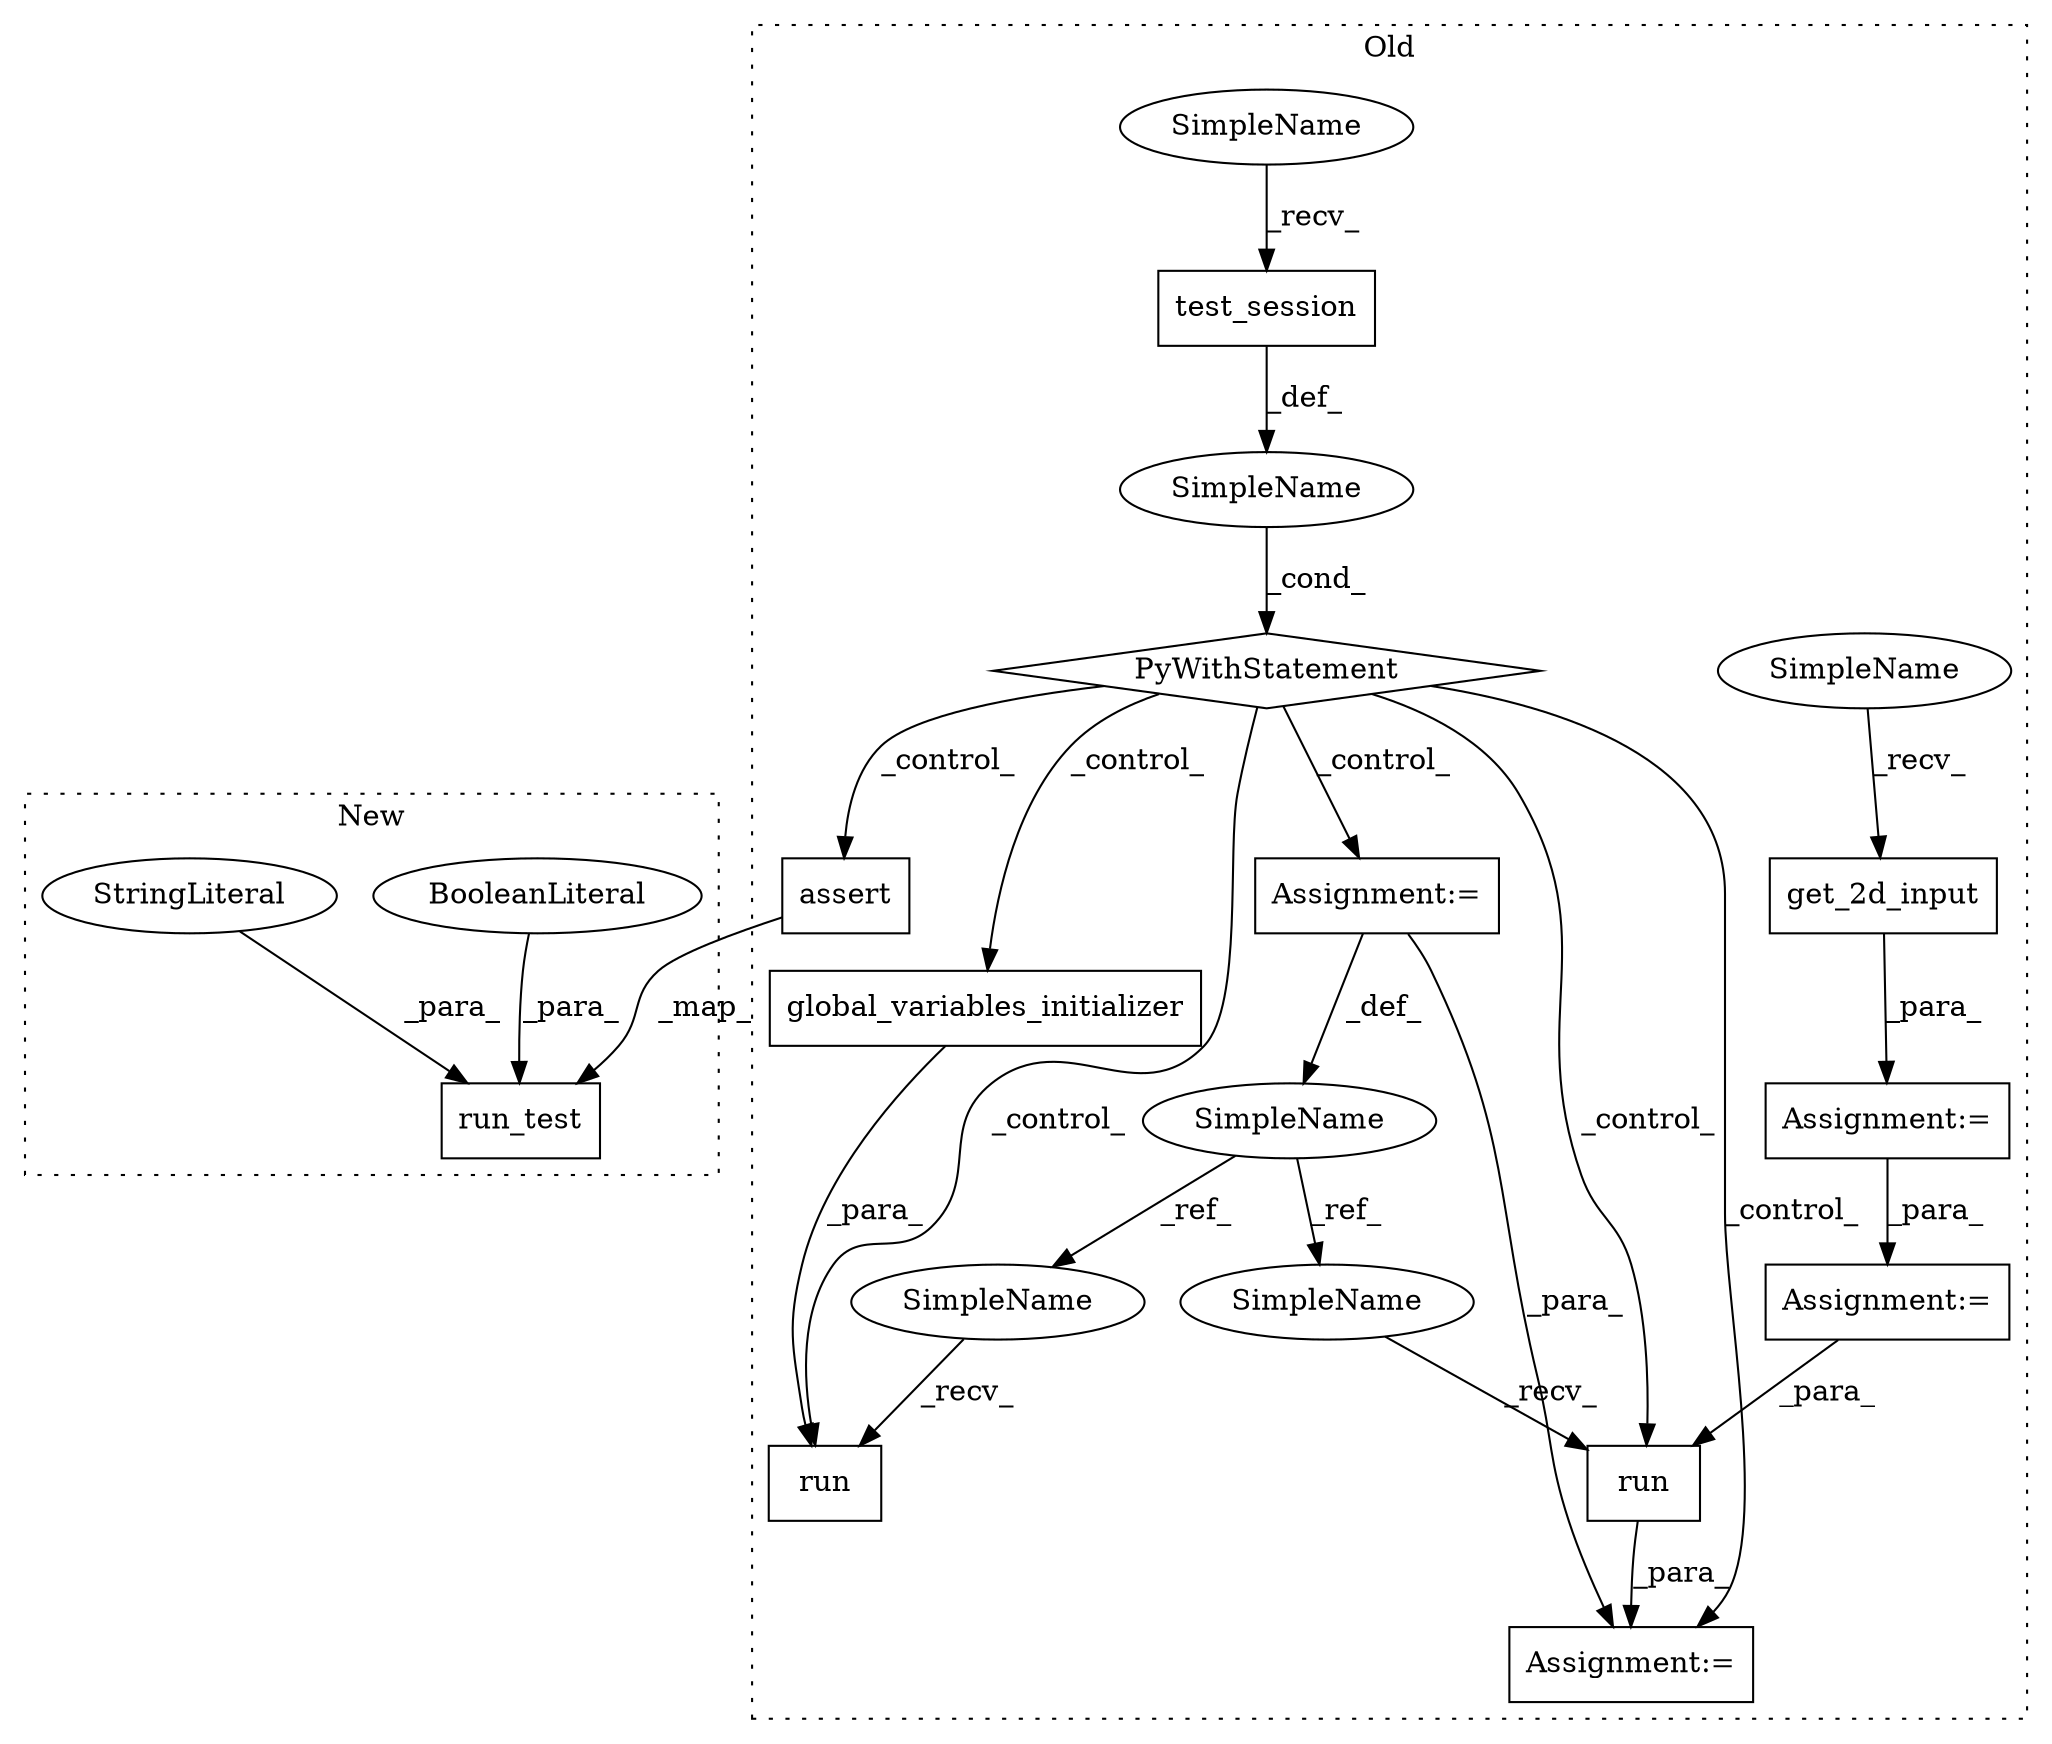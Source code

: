 digraph G {
subgraph cluster0 {
1 [label="assert" a="32" s="6657,6735" l="22,1" shape="box"];
3 [label="test_session" a="32" s="6523" l="14" shape="box"];
4 [label="global_variables_initializer" a="32" s="6583" l="30" shape="box"];
5 [label="PyWithStatement" a="104" s="6508,6537" l="10,2" shape="diamond"];
7 [label="SimpleName" a="42" s="" l="" shape="ellipse"];
8 [label="run" a="32" s="6568,6613" l="4,1" shape="box"];
9 [label="Assignment:=" a="7" s="6551" l="4" shape="box"];
10 [label="run" a="32" s="6631,6643" l="4,1" shape="box"];
11 [label="SimpleName" a="42" s="6551" l="4" shape="ellipse"];
13 [label="Assignment:=" a="7" s="6625" l="1" shape="box"];
14 [label="Assignment:=" a="7" s="6397" l="1" shape="box"];
15 [label="Assignment:=" a="7" s="6465" l="1" shape="box"];
16 [label="get_2d_input" a="32" s="6403" l="14" shape="box"];
17 [label="SimpleName" a="42" s="6398" l="4" shape="ellipse"];
18 [label="SimpleName" a="42" s="6518" l="4" shape="ellipse"];
19 [label="SimpleName" a="42" s="6626" l="4" shape="ellipse"];
20 [label="SimpleName" a="42" s="6563" l="4" shape="ellipse"];
label = "Old";
style="dotted";
}
subgraph cluster1 {
2 [label="run_test" a="32" s="3961,4033" l="9,2" shape="box"];
6 [label="BooleanLiteral" a="9" s="3970" l="5" shape="ellipse"];
12 [label="StringLiteral" a="45" s="3976" l="6" shape="ellipse"];
label = "New";
style="dotted";
}
1 -> 2 [label="_map_"];
3 -> 7 [label="_def_"];
4 -> 8 [label="_para_"];
5 -> 10 [label="_control_"];
5 -> 4 [label="_control_"];
5 -> 1 [label="_control_"];
5 -> 13 [label="_control_"];
5 -> 8 [label="_control_"];
5 -> 9 [label="_control_"];
6 -> 2 [label="_para_"];
7 -> 5 [label="_cond_"];
9 -> 13 [label="_para_"];
9 -> 11 [label="_def_"];
10 -> 13 [label="_para_"];
11 -> 20 [label="_ref_"];
11 -> 19 [label="_ref_"];
12 -> 2 [label="_para_"];
14 -> 15 [label="_para_"];
15 -> 10 [label="_para_"];
16 -> 14 [label="_para_"];
17 -> 16 [label="_recv_"];
18 -> 3 [label="_recv_"];
19 -> 10 [label="_recv_"];
20 -> 8 [label="_recv_"];
}